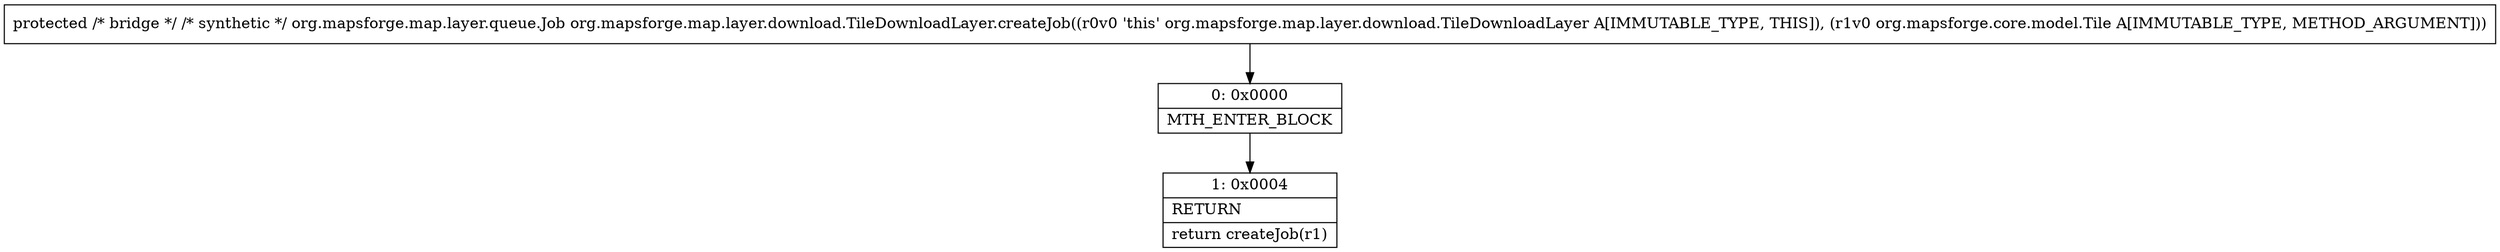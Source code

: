 digraph "CFG fororg.mapsforge.map.layer.download.TileDownloadLayer.createJob(Lorg\/mapsforge\/core\/model\/Tile;)Lorg\/mapsforge\/map\/layer\/queue\/Job;" {
Node_0 [shape=record,label="{0\:\ 0x0000|MTH_ENTER_BLOCK\l}"];
Node_1 [shape=record,label="{1\:\ 0x0004|RETURN\l|return createJob(r1)\l}"];
MethodNode[shape=record,label="{protected \/* bridge *\/ \/* synthetic *\/ org.mapsforge.map.layer.queue.Job org.mapsforge.map.layer.download.TileDownloadLayer.createJob((r0v0 'this' org.mapsforge.map.layer.download.TileDownloadLayer A[IMMUTABLE_TYPE, THIS]), (r1v0 org.mapsforge.core.model.Tile A[IMMUTABLE_TYPE, METHOD_ARGUMENT])) }"];
MethodNode -> Node_0;
Node_0 -> Node_1;
}

